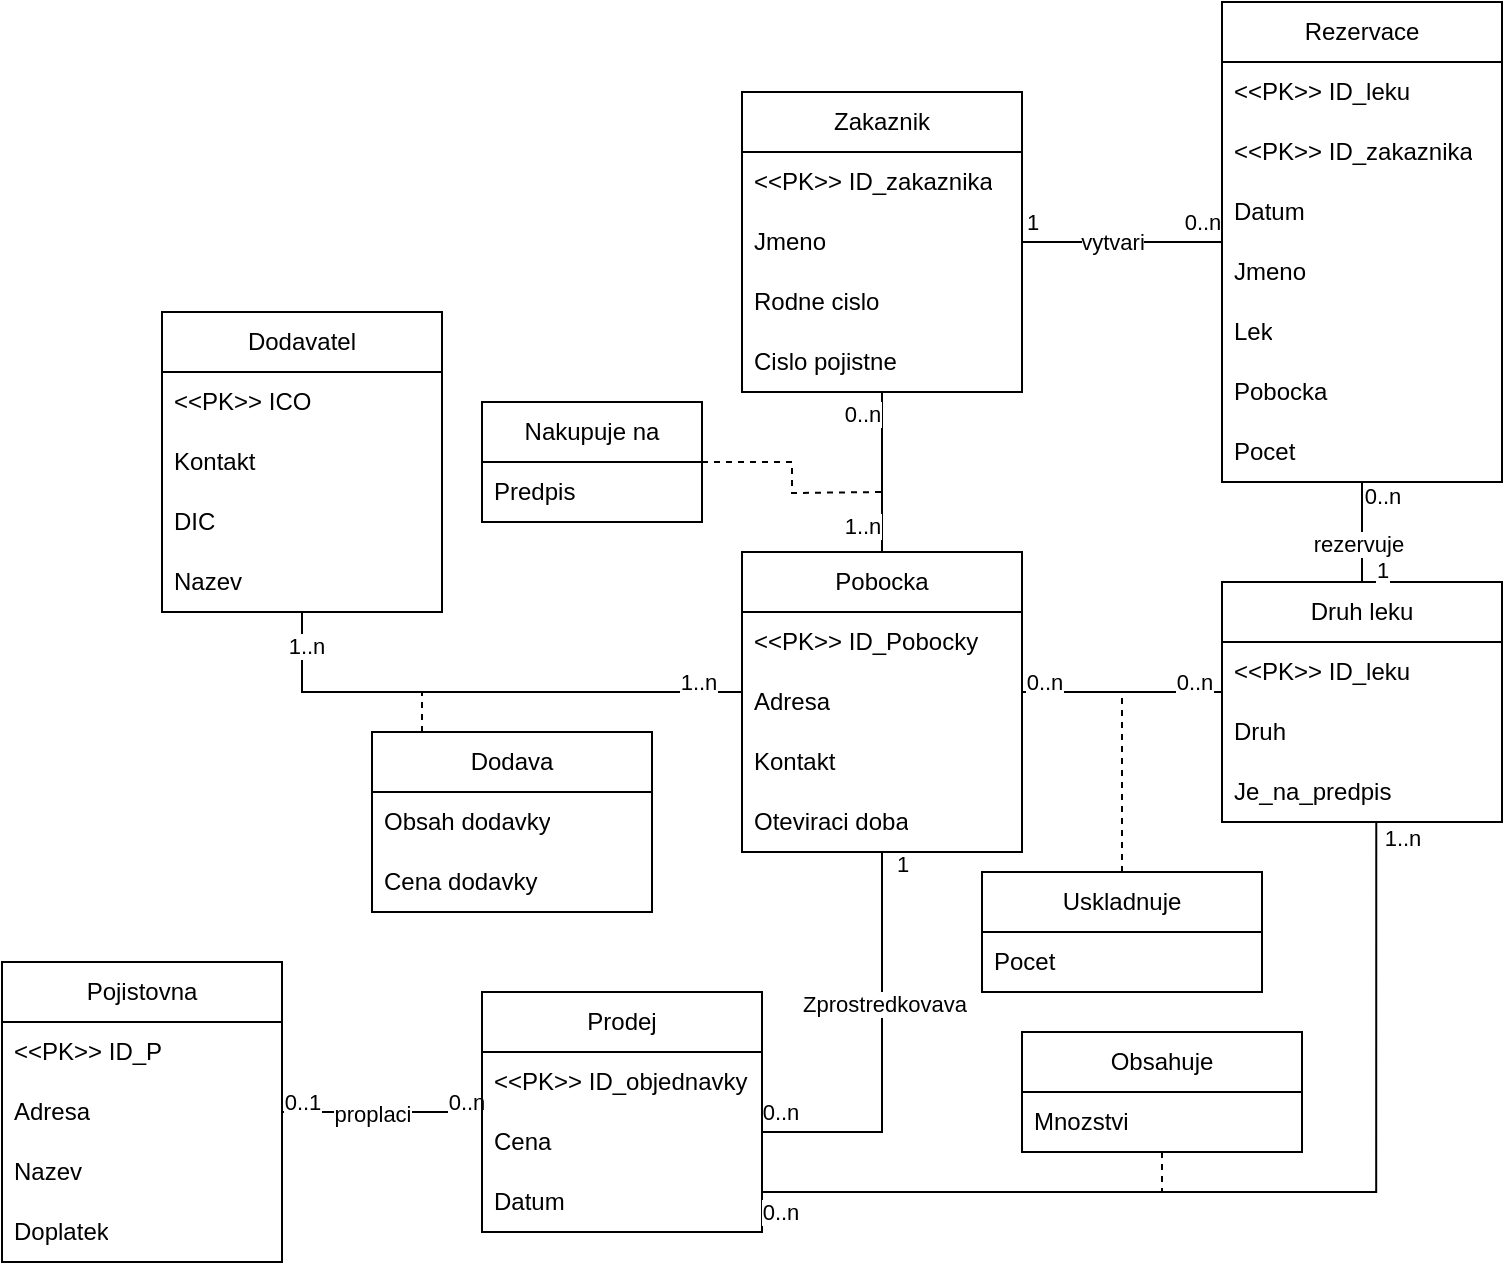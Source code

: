 <mxfile version="22.1.5" type="device">
  <diagram name="Page-1" id="rW5pz3Cs651HaqfLk-VX">
    <mxGraphModel dx="1366" dy="747" grid="1" gridSize="10" guides="1" tooltips="1" connect="1" arrows="1" fold="1" page="1" pageScale="1" pageWidth="850" pageHeight="1100" math="0" shadow="0">
      <root>
        <mxCell id="0" />
        <mxCell id="1" parent="0" />
        <mxCell id="Xvn0lViKlm9GvLylabK4-46" style="edgeStyle=orthogonalEdgeStyle;rounded=0;orthogonalLoop=1;jettySize=auto;html=1;endArrow=none;endFill=0;" parent="1" source="Xvn0lViKlm9GvLylabK4-1" target="Xvn0lViKlm9GvLylabK4-31" edge="1">
          <mxGeometry relative="1" as="geometry" />
        </mxCell>
        <mxCell id="Xvn0lViKlm9GvLylabK4-62" value="0..n" style="edgeLabel;html=1;align=center;verticalAlign=middle;resizable=0;points=[];" parent="Xvn0lViKlm9GvLylabK4-46" vertex="1" connectable="0">
          <mxGeometry x="0.873" relative="1" as="geometry">
            <mxPoint x="-2" y="-5" as="offset" />
          </mxGeometry>
        </mxCell>
        <mxCell id="Xvn0lViKlm9GvLylabK4-63" value="0..1" style="edgeLabel;html=1;align=center;verticalAlign=middle;resizable=0;points=[];" parent="Xvn0lViKlm9GvLylabK4-46" vertex="1" connectable="0">
          <mxGeometry x="-0.911" y="-1" relative="1" as="geometry">
            <mxPoint x="5" y="-6" as="offset" />
          </mxGeometry>
        </mxCell>
        <mxCell id="Xvn0lViKlm9GvLylabK4-64" value="proplaci" style="edgeLabel;html=1;align=center;verticalAlign=middle;resizable=0;points=[];" parent="Xvn0lViKlm9GvLylabK4-46" vertex="1" connectable="0">
          <mxGeometry x="-0.107" y="-1" relative="1" as="geometry">
            <mxPoint as="offset" />
          </mxGeometry>
        </mxCell>
        <mxCell id="Xvn0lViKlm9GvLylabK4-1" value="Pojistovna" style="swimlane;fontStyle=0;childLayout=stackLayout;horizontal=1;startSize=30;horizontalStack=0;resizeParent=1;resizeParentMax=0;resizeLast=0;collapsible=1;marginBottom=0;whiteSpace=wrap;html=1;" parent="1" vertex="1">
          <mxGeometry x="170" y="845" width="140" height="150" as="geometry" />
        </mxCell>
        <mxCell id="Xvn0lViKlm9GvLylabK4-2" value="&amp;lt;&amp;lt;PK&amp;gt;&amp;gt; ID_P" style="text;strokeColor=none;fillColor=none;align=left;verticalAlign=middle;spacingLeft=4;spacingRight=4;overflow=hidden;points=[[0,0.5],[1,0.5]];portConstraint=eastwest;rotatable=0;whiteSpace=wrap;html=1;" parent="Xvn0lViKlm9GvLylabK4-1" vertex="1">
          <mxGeometry y="30" width="140" height="30" as="geometry" />
        </mxCell>
        <mxCell id="Xvn0lViKlm9GvLylabK4-3" value="Adresa" style="text;strokeColor=none;fillColor=none;align=left;verticalAlign=middle;spacingLeft=4;spacingRight=4;overflow=hidden;points=[[0,0.5],[1,0.5]];portConstraint=eastwest;rotatable=0;whiteSpace=wrap;html=1;" parent="Xvn0lViKlm9GvLylabK4-1" vertex="1">
          <mxGeometry y="60" width="140" height="30" as="geometry" />
        </mxCell>
        <mxCell id="Xvn0lViKlm9GvLylabK4-4" value="Nazev" style="text;strokeColor=none;fillColor=none;align=left;verticalAlign=middle;spacingLeft=4;spacingRight=4;overflow=hidden;points=[[0,0.5],[1,0.5]];portConstraint=eastwest;rotatable=0;whiteSpace=wrap;html=1;" parent="Xvn0lViKlm9GvLylabK4-1" vertex="1">
          <mxGeometry y="90" width="140" height="30" as="geometry" />
        </mxCell>
        <mxCell id="Xvn0lViKlm9GvLylabK4-13" value="Doplatek" style="text;strokeColor=none;fillColor=none;align=left;verticalAlign=middle;spacingLeft=4;spacingRight=4;overflow=hidden;points=[[0,0.5],[1,0.5]];portConstraint=eastwest;rotatable=0;whiteSpace=wrap;html=1;" parent="Xvn0lViKlm9GvLylabK4-1" vertex="1">
          <mxGeometry y="120" width="140" height="30" as="geometry" />
        </mxCell>
        <mxCell id="Xvn0lViKlm9GvLylabK4-43" style="edgeStyle=orthogonalEdgeStyle;rounded=0;orthogonalLoop=1;jettySize=auto;html=1;endArrow=none;endFill=0;" parent="1" source="Xvn0lViKlm9GvLylabK4-5" target="Xvn0lViKlm9GvLylabK4-14" edge="1">
          <mxGeometry relative="1" as="geometry">
            <Array as="points">
              <mxPoint x="740" y="710" />
              <mxPoint x="740" y="710" />
            </Array>
          </mxGeometry>
        </mxCell>
        <mxCell id="Xvn0lViKlm9GvLylabK4-56" value="0..n" style="edgeLabel;html=1;align=center;verticalAlign=middle;resizable=0;points=[];" parent="Xvn0lViKlm9GvLylabK4-43" vertex="1" connectable="0">
          <mxGeometry x="0.782" y="-1" relative="1" as="geometry">
            <mxPoint y="-4" as="offset" />
          </mxGeometry>
        </mxCell>
        <mxCell id="Xvn0lViKlm9GvLylabK4-57" value="0..n" style="edgeLabel;html=1;align=center;verticalAlign=middle;resizable=0;points=[];" parent="Xvn0lViKlm9GvLylabK4-43" vertex="1" connectable="0">
          <mxGeometry x="-0.78" relative="1" as="geometry">
            <mxPoint x="-3" y="-5" as="offset" />
          </mxGeometry>
        </mxCell>
        <mxCell id="Xvn0lViKlm9GvLylabK4-5" value="Druh leku" style="swimlane;fontStyle=0;childLayout=stackLayout;horizontal=1;startSize=30;horizontalStack=0;resizeParent=1;resizeParentMax=0;resizeLast=0;collapsible=1;marginBottom=0;whiteSpace=wrap;html=1;" parent="1" vertex="1">
          <mxGeometry x="780" y="655" width="140" height="120" as="geometry" />
        </mxCell>
        <mxCell id="Xvn0lViKlm9GvLylabK4-6" value="&amp;lt;&amp;lt;PK&amp;gt;&amp;gt; ID_leku" style="text;strokeColor=none;fillColor=none;align=left;verticalAlign=middle;spacingLeft=4;spacingRight=4;overflow=hidden;points=[[0,0.5],[1,0.5]];portConstraint=eastwest;rotatable=0;whiteSpace=wrap;html=1;" parent="Xvn0lViKlm9GvLylabK4-5" vertex="1">
          <mxGeometry y="30" width="140" height="30" as="geometry" />
        </mxCell>
        <mxCell id="Xvn0lViKlm9GvLylabK4-7" value="Druh" style="text;strokeColor=none;fillColor=none;align=left;verticalAlign=middle;spacingLeft=4;spacingRight=4;overflow=hidden;points=[[0,0.5],[1,0.5]];portConstraint=eastwest;rotatable=0;whiteSpace=wrap;html=1;" parent="Xvn0lViKlm9GvLylabK4-5" vertex="1">
          <mxGeometry y="60" width="140" height="30" as="geometry" />
        </mxCell>
        <mxCell id="Xvn0lViKlm9GvLylabK4-8" value="Je_na_predpis" style="text;strokeColor=none;fillColor=none;align=left;verticalAlign=middle;spacingLeft=4;spacingRight=4;overflow=hidden;points=[[0,0.5],[1,0.5]];portConstraint=eastwest;rotatable=0;whiteSpace=wrap;html=1;" parent="Xvn0lViKlm9GvLylabK4-5" vertex="1">
          <mxGeometry y="90" width="140" height="30" as="geometry" />
        </mxCell>
        <mxCell id="Xvn0lViKlm9GvLylabK4-9" value="Zakaznik" style="swimlane;fontStyle=0;childLayout=stackLayout;horizontal=1;startSize=30;horizontalStack=0;resizeParent=1;resizeParentMax=0;resizeLast=0;collapsible=1;marginBottom=0;whiteSpace=wrap;html=1;" parent="1" vertex="1">
          <mxGeometry x="540" y="410" width="140" height="150" as="geometry" />
        </mxCell>
        <mxCell id="Xvn0lViKlm9GvLylabK4-10" value="&amp;lt;&amp;lt;PK&amp;gt;&amp;gt; ID_zakaznika" style="text;strokeColor=none;fillColor=none;align=left;verticalAlign=middle;spacingLeft=4;spacingRight=4;overflow=hidden;points=[[0,0.5],[1,0.5]];portConstraint=eastwest;rotatable=0;whiteSpace=wrap;html=1;" parent="Xvn0lViKlm9GvLylabK4-9" vertex="1">
          <mxGeometry y="30" width="140" height="30" as="geometry" />
        </mxCell>
        <mxCell id="Xvn0lViKlm9GvLylabK4-11" value="Jmeno" style="text;strokeColor=none;fillColor=none;align=left;verticalAlign=middle;spacingLeft=4;spacingRight=4;overflow=hidden;points=[[0,0.5],[1,0.5]];portConstraint=eastwest;rotatable=0;whiteSpace=wrap;html=1;" parent="Xvn0lViKlm9GvLylabK4-9" vertex="1">
          <mxGeometry y="60" width="140" height="30" as="geometry" />
        </mxCell>
        <mxCell id="Xvn0lViKlm9GvLylabK4-38" value="Rodne cislo" style="text;strokeColor=none;fillColor=none;align=left;verticalAlign=middle;spacingLeft=4;spacingRight=4;overflow=hidden;points=[[0,0.5],[1,0.5]];portConstraint=eastwest;rotatable=0;whiteSpace=wrap;html=1;" parent="Xvn0lViKlm9GvLylabK4-9" vertex="1">
          <mxGeometry y="90" width="140" height="30" as="geometry" />
        </mxCell>
        <mxCell id="Xvn0lViKlm9GvLylabK4-39" value="Cislo pojistne" style="text;strokeColor=none;fillColor=none;align=left;verticalAlign=middle;spacingLeft=4;spacingRight=4;overflow=hidden;points=[[0,0.5],[1,0.5]];portConstraint=eastwest;rotatable=0;whiteSpace=wrap;html=1;" parent="Xvn0lViKlm9GvLylabK4-9" vertex="1">
          <mxGeometry y="120" width="140" height="30" as="geometry" />
        </mxCell>
        <mxCell id="Xvn0lViKlm9GvLylabK4-41" style="edgeStyle=orthogonalEdgeStyle;rounded=0;orthogonalLoop=1;jettySize=auto;html=1;endArrow=none;endFill=0;" parent="1" source="Xvn0lViKlm9GvLylabK4-14" target="Xvn0lViKlm9GvLylabK4-31" edge="1">
          <mxGeometry relative="1" as="geometry">
            <Array as="points">
              <mxPoint x="610" y="930" />
            </Array>
          </mxGeometry>
        </mxCell>
        <mxCell id="Xvn0lViKlm9GvLylabK4-53" value="Zprostredkovava" style="edgeLabel;html=1;align=center;verticalAlign=middle;resizable=0;points=[];" parent="Xvn0lViKlm9GvLylabK4-41" vertex="1" connectable="0">
          <mxGeometry x="-0.241" y="1" relative="1" as="geometry">
            <mxPoint as="offset" />
          </mxGeometry>
        </mxCell>
        <mxCell id="Xvn0lViKlm9GvLylabK4-54" value="0..n" style="edgeLabel;html=1;align=center;verticalAlign=middle;resizable=0;points=[];" parent="Xvn0lViKlm9GvLylabK4-41" vertex="1" connectable="0">
          <mxGeometry x="0.942" y="1" relative="1" as="geometry">
            <mxPoint x="3" y="-11" as="offset" />
          </mxGeometry>
        </mxCell>
        <mxCell id="Xvn0lViKlm9GvLylabK4-55" value="1" style="edgeLabel;html=1;align=center;verticalAlign=middle;resizable=0;points=[];" parent="Xvn0lViKlm9GvLylabK4-41" vertex="1" connectable="0">
          <mxGeometry x="-0.944" y="1" relative="1" as="geometry">
            <mxPoint x="9" as="offset" />
          </mxGeometry>
        </mxCell>
        <mxCell id="Xvn0lViKlm9GvLylabK4-42" style="edgeStyle=orthogonalEdgeStyle;rounded=0;orthogonalLoop=1;jettySize=auto;html=1;endArrow=none;endFill=0;" parent="1" source="Xvn0lViKlm9GvLylabK4-14" target="Xvn0lViKlm9GvLylabK4-9" edge="1">
          <mxGeometry relative="1" as="geometry" />
        </mxCell>
        <mxCell id="Xvn0lViKlm9GvLylabK4-69" value="1..n" style="edgeLabel;html=1;align=center;verticalAlign=middle;resizable=0;points=[];" parent="Xvn0lViKlm9GvLylabK4-42" vertex="1" connectable="0">
          <mxGeometry x="-0.797" relative="1" as="geometry">
            <mxPoint x="-10" y="-5" as="offset" />
          </mxGeometry>
        </mxCell>
        <mxCell id="Xvn0lViKlm9GvLylabK4-70" value="0..n" style="edgeLabel;html=1;align=center;verticalAlign=middle;resizable=0;points=[];" parent="Xvn0lViKlm9GvLylabK4-42" vertex="1" connectable="0">
          <mxGeometry x="0.738" y="-1" relative="1" as="geometry">
            <mxPoint x="-11" as="offset" />
          </mxGeometry>
        </mxCell>
        <mxCell id="Xvn0lViKlm9GvLylabK4-14" value="Pobocka" style="swimlane;fontStyle=0;childLayout=stackLayout;horizontal=1;startSize=30;horizontalStack=0;resizeParent=1;resizeParentMax=0;resizeLast=0;collapsible=1;marginBottom=0;whiteSpace=wrap;html=1;" parent="1" vertex="1">
          <mxGeometry x="540" y="640" width="140" height="150" as="geometry" />
        </mxCell>
        <mxCell id="Xvn0lViKlm9GvLylabK4-15" value="&amp;lt;&amp;lt;PK&amp;gt;&amp;gt; ID_Pobocky" style="text;strokeColor=none;fillColor=none;align=left;verticalAlign=middle;spacingLeft=4;spacingRight=4;overflow=hidden;points=[[0,0.5],[1,0.5]];portConstraint=eastwest;rotatable=0;whiteSpace=wrap;html=1;" parent="Xvn0lViKlm9GvLylabK4-14" vertex="1">
          <mxGeometry y="30" width="140" height="30" as="geometry" />
        </mxCell>
        <mxCell id="Xvn0lViKlm9GvLylabK4-16" value="Adresa" style="text;strokeColor=none;fillColor=none;align=left;verticalAlign=middle;spacingLeft=4;spacingRight=4;overflow=hidden;points=[[0,0.5],[1,0.5]];portConstraint=eastwest;rotatable=0;whiteSpace=wrap;html=1;" parent="Xvn0lViKlm9GvLylabK4-14" vertex="1">
          <mxGeometry y="60" width="140" height="30" as="geometry" />
        </mxCell>
        <mxCell id="Xvn0lViKlm9GvLylabK4-17" value="Kontakt" style="text;strokeColor=none;fillColor=none;align=left;verticalAlign=middle;spacingLeft=4;spacingRight=4;overflow=hidden;points=[[0,0.5],[1,0.5]];portConstraint=eastwest;rotatable=0;whiteSpace=wrap;html=1;" parent="Xvn0lViKlm9GvLylabK4-14" vertex="1">
          <mxGeometry y="90" width="140" height="30" as="geometry" />
        </mxCell>
        <mxCell id="Xvn0lViKlm9GvLylabK4-18" value="Oteviraci doba" style="text;strokeColor=none;fillColor=none;align=left;verticalAlign=middle;spacingLeft=4;spacingRight=4;overflow=hidden;points=[[0,0.5],[1,0.5]];portConstraint=eastwest;rotatable=0;whiteSpace=wrap;html=1;" parent="Xvn0lViKlm9GvLylabK4-14" vertex="1">
          <mxGeometry y="120" width="140" height="30" as="geometry" />
        </mxCell>
        <mxCell id="Xvn0lViKlm9GvLylabK4-40" style="edgeStyle=orthogonalEdgeStyle;rounded=0;orthogonalLoop=1;jettySize=auto;html=1;endArrow=none;endFill=0;" parent="1" source="Xvn0lViKlm9GvLylabK4-19" target="Xvn0lViKlm9GvLylabK4-14" edge="1">
          <mxGeometry relative="1" as="geometry">
            <Array as="points">
              <mxPoint x="490" y="710" />
              <mxPoint x="490" y="710" />
            </Array>
          </mxGeometry>
        </mxCell>
        <mxCell id="Xvn0lViKlm9GvLylabK4-59" value="1..n" style="edgeLabel;html=1;align=center;verticalAlign=middle;resizable=0;points=[];" parent="Xvn0lViKlm9GvLylabK4-40" vertex="1" connectable="0">
          <mxGeometry x="0.829" y="-1" relative="1" as="geometry">
            <mxPoint y="-6" as="offset" />
          </mxGeometry>
        </mxCell>
        <mxCell id="Xvn0lViKlm9GvLylabK4-60" value="1..n" style="edgeLabel;html=1;align=center;verticalAlign=middle;resizable=0;points=[];" parent="Xvn0lViKlm9GvLylabK4-40" vertex="1" connectable="0">
          <mxGeometry x="-0.838" y="1" relative="1" as="geometry">
            <mxPoint x="1" y="-4" as="offset" />
          </mxGeometry>
        </mxCell>
        <mxCell id="Xvn0lViKlm9GvLylabK4-19" value="Dodavatel" style="swimlane;fontStyle=0;childLayout=stackLayout;horizontal=1;startSize=30;horizontalStack=0;resizeParent=1;resizeParentMax=0;resizeLast=0;collapsible=1;marginBottom=0;whiteSpace=wrap;html=1;" parent="1" vertex="1">
          <mxGeometry x="250" y="520" width="140" height="150" as="geometry" />
        </mxCell>
        <mxCell id="Xvn0lViKlm9GvLylabK4-20" value="&amp;lt;&amp;lt;PK&amp;gt;&amp;gt; ICO" style="text;strokeColor=none;fillColor=none;align=left;verticalAlign=middle;spacingLeft=4;spacingRight=4;overflow=hidden;points=[[0,0.5],[1,0.5]];portConstraint=eastwest;rotatable=0;whiteSpace=wrap;html=1;" parent="Xvn0lViKlm9GvLylabK4-19" vertex="1">
          <mxGeometry y="30" width="140" height="30" as="geometry" />
        </mxCell>
        <mxCell id="Xvn0lViKlm9GvLylabK4-21" value="Kontakt" style="text;strokeColor=none;fillColor=none;align=left;verticalAlign=middle;spacingLeft=4;spacingRight=4;overflow=hidden;points=[[0,0.5],[1,0.5]];portConstraint=eastwest;rotatable=0;whiteSpace=wrap;html=1;" parent="Xvn0lViKlm9GvLylabK4-19" vertex="1">
          <mxGeometry y="60" width="140" height="30" as="geometry" />
        </mxCell>
        <mxCell id="Xvn0lViKlm9GvLylabK4-22" value="DIC" style="text;strokeColor=none;fillColor=none;align=left;verticalAlign=middle;spacingLeft=4;spacingRight=4;overflow=hidden;points=[[0,0.5],[1,0.5]];portConstraint=eastwest;rotatable=0;whiteSpace=wrap;html=1;" parent="Xvn0lViKlm9GvLylabK4-19" vertex="1">
          <mxGeometry y="90" width="140" height="30" as="geometry" />
        </mxCell>
        <mxCell id="Xvn0lViKlm9GvLylabK4-23" value="Nazev" style="text;strokeColor=none;fillColor=none;align=left;verticalAlign=middle;spacingLeft=4;spacingRight=4;overflow=hidden;points=[[0,0.5],[1,0.5]];portConstraint=eastwest;rotatable=0;whiteSpace=wrap;html=1;" parent="Xvn0lViKlm9GvLylabK4-19" vertex="1">
          <mxGeometry y="120" width="140" height="30" as="geometry" />
        </mxCell>
        <mxCell id="Xvn0lViKlm9GvLylabK4-44" style="edgeStyle=orthogonalEdgeStyle;rounded=0;orthogonalLoop=1;jettySize=auto;html=1;endArrow=none;endFill=0;" parent="1" source="Xvn0lViKlm9GvLylabK4-24" target="Xvn0lViKlm9GvLylabK4-9" edge="1">
          <mxGeometry relative="1" as="geometry" />
        </mxCell>
        <mxCell id="Xvn0lViKlm9GvLylabK4-65" value="1" style="edgeLabel;html=1;align=center;verticalAlign=middle;resizable=0;points=[];" parent="Xvn0lViKlm9GvLylabK4-44" vertex="1" connectable="0">
          <mxGeometry x="0.908" y="1" relative="1" as="geometry">
            <mxPoint y="-11" as="offset" />
          </mxGeometry>
        </mxCell>
        <mxCell id="Xvn0lViKlm9GvLylabK4-66" value="0..n" style="edgeLabel;html=1;align=center;verticalAlign=middle;resizable=0;points=[];" parent="Xvn0lViKlm9GvLylabK4-44" vertex="1" connectable="0">
          <mxGeometry x="-0.835" y="-1" relative="1" as="geometry">
            <mxPoint x="-2" y="-9" as="offset" />
          </mxGeometry>
        </mxCell>
        <mxCell id="SVhH6kXUZ1VICZFZq0xj-1" value="vytvari" style="edgeLabel;html=1;align=center;verticalAlign=middle;resizable=0;points=[];" vertex="1" connectable="0" parent="Xvn0lViKlm9GvLylabK4-44">
          <mxGeometry x="0.112" relative="1" as="geometry">
            <mxPoint as="offset" />
          </mxGeometry>
        </mxCell>
        <mxCell id="Xvn0lViKlm9GvLylabK4-45" style="edgeStyle=orthogonalEdgeStyle;rounded=0;orthogonalLoop=1;jettySize=auto;html=1;endArrow=none;endFill=0;" parent="1" source="Xvn0lViKlm9GvLylabK4-24" target="Xvn0lViKlm9GvLylabK4-5" edge="1">
          <mxGeometry relative="1" as="geometry" />
        </mxCell>
        <mxCell id="Xvn0lViKlm9GvLylabK4-67" value="0..n" style="edgeLabel;html=1;align=center;verticalAlign=middle;resizable=0;points=[];" parent="Xvn0lViKlm9GvLylabK4-45" vertex="1" connectable="0">
          <mxGeometry x="-0.741" relative="1" as="geometry">
            <mxPoint x="10" as="offset" />
          </mxGeometry>
        </mxCell>
        <mxCell id="Xvn0lViKlm9GvLylabK4-68" value="1" style="edgeLabel;html=1;align=center;verticalAlign=middle;resizable=0;points=[];" parent="Xvn0lViKlm9GvLylabK4-45" vertex="1" connectable="0">
          <mxGeometry x="0.758" y="1" relative="1" as="geometry">
            <mxPoint x="9" as="offset" />
          </mxGeometry>
        </mxCell>
        <mxCell id="SVhH6kXUZ1VICZFZq0xj-2" value="rezervuje" style="edgeLabel;html=1;align=center;verticalAlign=middle;resizable=0;points=[];" vertex="1" connectable="0" parent="Xvn0lViKlm9GvLylabK4-45">
          <mxGeometry x="0.214" y="-2" relative="1" as="geometry">
            <mxPoint as="offset" />
          </mxGeometry>
        </mxCell>
        <mxCell id="Xvn0lViKlm9GvLylabK4-24" value="Rezervace" style="swimlane;fontStyle=0;childLayout=stackLayout;horizontal=1;startSize=30;horizontalStack=0;resizeParent=1;resizeParentMax=0;resizeLast=0;collapsible=1;marginBottom=0;whiteSpace=wrap;html=1;" parent="1" vertex="1">
          <mxGeometry x="780" y="365" width="140" height="240" as="geometry" />
        </mxCell>
        <mxCell id="Xvn0lViKlm9GvLylabK4-25" value="&amp;lt;&amp;lt;PK&amp;gt;&amp;gt; ID_leku" style="text;strokeColor=none;fillColor=none;align=left;verticalAlign=middle;spacingLeft=4;spacingRight=4;overflow=hidden;points=[[0,0.5],[1,0.5]];portConstraint=eastwest;rotatable=0;whiteSpace=wrap;html=1;" parent="Xvn0lViKlm9GvLylabK4-24" vertex="1">
          <mxGeometry y="30" width="140" height="30" as="geometry" />
        </mxCell>
        <mxCell id="Xvn0lViKlm9GvLylabK4-26" value="&amp;lt;&amp;lt;PK&amp;gt;&amp;gt; ID_zakaznika" style="text;strokeColor=none;fillColor=none;align=left;verticalAlign=middle;spacingLeft=4;spacingRight=4;overflow=hidden;points=[[0,0.5],[1,0.5]];portConstraint=eastwest;rotatable=0;whiteSpace=wrap;html=1;" parent="Xvn0lViKlm9GvLylabK4-24" vertex="1">
          <mxGeometry y="60" width="140" height="30" as="geometry" />
        </mxCell>
        <mxCell id="Xvn0lViKlm9GvLylabK4-27" value="Datum" style="text;strokeColor=none;fillColor=none;align=left;verticalAlign=middle;spacingLeft=4;spacingRight=4;overflow=hidden;points=[[0,0.5],[1,0.5]];portConstraint=eastwest;rotatable=0;whiteSpace=wrap;html=1;" parent="Xvn0lViKlm9GvLylabK4-24" vertex="1">
          <mxGeometry y="90" width="140" height="30" as="geometry" />
        </mxCell>
        <mxCell id="Xvn0lViKlm9GvLylabK4-28" value="Jmeno" style="text;strokeColor=none;fillColor=none;align=left;verticalAlign=middle;spacingLeft=4;spacingRight=4;overflow=hidden;points=[[0,0.5],[1,0.5]];portConstraint=eastwest;rotatable=0;whiteSpace=wrap;html=1;" parent="Xvn0lViKlm9GvLylabK4-24" vertex="1">
          <mxGeometry y="120" width="140" height="30" as="geometry" />
        </mxCell>
        <mxCell id="Xvn0lViKlm9GvLylabK4-29" value="Lek" style="text;strokeColor=none;fillColor=none;align=left;verticalAlign=middle;spacingLeft=4;spacingRight=4;overflow=hidden;points=[[0,0.5],[1,0.5]];portConstraint=eastwest;rotatable=0;whiteSpace=wrap;html=1;" parent="Xvn0lViKlm9GvLylabK4-24" vertex="1">
          <mxGeometry y="150" width="140" height="30" as="geometry" />
        </mxCell>
        <mxCell id="Xvn0lViKlm9GvLylabK4-30" value="Pobocka" style="text;strokeColor=none;fillColor=none;align=left;verticalAlign=middle;spacingLeft=4;spacingRight=4;overflow=hidden;points=[[0,0.5],[1,0.5]];portConstraint=eastwest;rotatable=0;whiteSpace=wrap;html=1;" parent="Xvn0lViKlm9GvLylabK4-24" vertex="1">
          <mxGeometry y="180" width="140" height="30" as="geometry" />
        </mxCell>
        <mxCell id="SVhH6kXUZ1VICZFZq0xj-3" value="Pocet" style="text;strokeColor=none;fillColor=none;align=left;verticalAlign=middle;spacingLeft=4;spacingRight=4;overflow=hidden;points=[[0,0.5],[1,0.5]];portConstraint=eastwest;rotatable=0;whiteSpace=wrap;html=1;" vertex="1" parent="Xvn0lViKlm9GvLylabK4-24">
          <mxGeometry y="210" width="140" height="30" as="geometry" />
        </mxCell>
        <mxCell id="Xvn0lViKlm9GvLylabK4-31" value="Prodej" style="swimlane;fontStyle=0;childLayout=stackLayout;horizontal=1;startSize=30;horizontalStack=0;resizeParent=1;resizeParentMax=0;resizeLast=0;collapsible=1;marginBottom=0;whiteSpace=wrap;html=1;" parent="1" vertex="1">
          <mxGeometry x="410" y="860" width="140" height="120" as="geometry" />
        </mxCell>
        <mxCell id="Xvn0lViKlm9GvLylabK4-32" value="&amp;lt;&amp;lt;PK&amp;gt;&amp;gt; ID_objednavky" style="text;strokeColor=none;fillColor=none;align=left;verticalAlign=middle;spacingLeft=4;spacingRight=4;overflow=hidden;points=[[0,0.5],[1,0.5]];portConstraint=eastwest;rotatable=0;whiteSpace=wrap;html=1;" parent="Xvn0lViKlm9GvLylabK4-31" vertex="1">
          <mxGeometry y="30" width="140" height="30" as="geometry" />
        </mxCell>
        <mxCell id="Xvn0lViKlm9GvLylabK4-33" value="Cena" style="text;strokeColor=none;fillColor=none;align=left;verticalAlign=middle;spacingLeft=4;spacingRight=4;overflow=hidden;points=[[0,0.5],[1,0.5]];portConstraint=eastwest;rotatable=0;whiteSpace=wrap;html=1;" parent="Xvn0lViKlm9GvLylabK4-31" vertex="1">
          <mxGeometry y="60" width="140" height="30" as="geometry" />
        </mxCell>
        <mxCell id="Xvn0lViKlm9GvLylabK4-35" value="Datum" style="text;strokeColor=none;fillColor=none;align=left;verticalAlign=middle;spacingLeft=4;spacingRight=4;overflow=hidden;points=[[0,0.5],[1,0.5]];portConstraint=eastwest;rotatable=0;whiteSpace=wrap;html=1;" parent="Xvn0lViKlm9GvLylabK4-31" vertex="1">
          <mxGeometry y="90" width="140" height="30" as="geometry" />
        </mxCell>
        <mxCell id="Xvn0lViKlm9GvLylabK4-76" style="edgeStyle=orthogonalEdgeStyle;rounded=0;orthogonalLoop=1;jettySize=auto;html=1;endArrow=none;endFill=0;dashed=1;" parent="1" source="Xvn0lViKlm9GvLylabK4-72" edge="1">
          <mxGeometry relative="1" as="geometry">
            <mxPoint x="730" y="710" as="targetPoint" />
          </mxGeometry>
        </mxCell>
        <mxCell id="Xvn0lViKlm9GvLylabK4-72" value="Uskladnuje" style="swimlane;fontStyle=0;childLayout=stackLayout;horizontal=1;startSize=30;horizontalStack=0;resizeParent=1;resizeParentMax=0;resizeLast=0;collapsible=1;marginBottom=0;whiteSpace=wrap;html=1;" parent="1" vertex="1">
          <mxGeometry x="660" y="800" width="140" height="60" as="geometry" />
        </mxCell>
        <mxCell id="Xvn0lViKlm9GvLylabK4-73" value="Pocet" style="text;strokeColor=none;fillColor=none;align=left;verticalAlign=middle;spacingLeft=4;spacingRight=4;overflow=hidden;points=[[0,0.5],[1,0.5]];portConstraint=eastwest;rotatable=0;whiteSpace=wrap;html=1;" parent="Xvn0lViKlm9GvLylabK4-72" vertex="1">
          <mxGeometry y="30" width="140" height="30" as="geometry" />
        </mxCell>
        <mxCell id="Xvn0lViKlm9GvLylabK4-81" style="edgeStyle=orthogonalEdgeStyle;rounded=0;orthogonalLoop=1;jettySize=auto;html=1;endArrow=none;endFill=0;dashed=1;" parent="1" source="Xvn0lViKlm9GvLylabK4-77" edge="1">
          <mxGeometry relative="1" as="geometry">
            <mxPoint x="380" y="710" as="targetPoint" />
            <Array as="points">
              <mxPoint x="380" y="760" />
              <mxPoint x="380" y="710" />
            </Array>
          </mxGeometry>
        </mxCell>
        <mxCell id="Xvn0lViKlm9GvLylabK4-77" value="Dodava" style="swimlane;fontStyle=0;childLayout=stackLayout;horizontal=1;startSize=30;horizontalStack=0;resizeParent=1;resizeParentMax=0;resizeLast=0;collapsible=1;marginBottom=0;whiteSpace=wrap;html=1;" parent="1" vertex="1">
          <mxGeometry x="355" y="730" width="140" height="90" as="geometry" />
        </mxCell>
        <mxCell id="Xvn0lViKlm9GvLylabK4-78" value="Obsah dodavky" style="text;strokeColor=none;fillColor=none;align=left;verticalAlign=middle;spacingLeft=4;spacingRight=4;overflow=hidden;points=[[0,0.5],[1,0.5]];portConstraint=eastwest;rotatable=0;whiteSpace=wrap;html=1;" parent="Xvn0lViKlm9GvLylabK4-77" vertex="1">
          <mxGeometry y="30" width="140" height="30" as="geometry" />
        </mxCell>
        <mxCell id="Xvn0lViKlm9GvLylabK4-80" value="Cena dodavky" style="text;strokeColor=none;fillColor=none;align=left;verticalAlign=middle;spacingLeft=4;spacingRight=4;overflow=hidden;points=[[0,0.5],[1,0.5]];portConstraint=eastwest;rotatable=0;whiteSpace=wrap;html=1;" parent="Xvn0lViKlm9GvLylabK4-77" vertex="1">
          <mxGeometry y="60" width="140" height="30" as="geometry" />
        </mxCell>
        <mxCell id="Xvn0lViKlm9GvLylabK4-86" style="edgeStyle=orthogonalEdgeStyle;rounded=0;orthogonalLoop=1;jettySize=auto;html=1;endArrow=none;endFill=0;dashed=1;" parent="1" source="Xvn0lViKlm9GvLylabK4-82" edge="1">
          <mxGeometry relative="1" as="geometry">
            <mxPoint x="610" y="610" as="targetPoint" />
          </mxGeometry>
        </mxCell>
        <mxCell id="Xvn0lViKlm9GvLylabK4-82" value="Nakupuje na" style="swimlane;fontStyle=0;childLayout=stackLayout;horizontal=1;startSize=30;horizontalStack=0;resizeParent=1;resizeParentMax=0;resizeLast=0;collapsible=1;marginBottom=0;whiteSpace=wrap;html=1;" parent="1" vertex="1">
          <mxGeometry x="410" y="565" width="110" height="60" as="geometry">
            <mxRectangle x="410" y="565" width="110" height="30" as="alternateBounds" />
          </mxGeometry>
        </mxCell>
        <mxCell id="Xvn0lViKlm9GvLylabK4-83" value="Predpis" style="text;strokeColor=none;fillColor=none;align=left;verticalAlign=middle;spacingLeft=4;spacingRight=4;overflow=hidden;points=[[0,0.5],[1,0.5]];portConstraint=eastwest;rotatable=0;whiteSpace=wrap;html=1;" parent="Xvn0lViKlm9GvLylabK4-82" vertex="1">
          <mxGeometry y="30" width="110" height="30" as="geometry" />
        </mxCell>
        <mxCell id="SVhH6kXUZ1VICZFZq0xj-4" style="edgeStyle=orthogonalEdgeStyle;rounded=0;orthogonalLoop=1;jettySize=auto;html=1;entryX=0.551;entryY=1.005;entryDx=0;entryDy=0;entryPerimeter=0;endArrow=none;endFill=0;" edge="1" parent="1" target="Xvn0lViKlm9GvLylabK4-8">
          <mxGeometry relative="1" as="geometry">
            <mxPoint x="550" y="965" as="sourcePoint" />
            <Array as="points">
              <mxPoint x="550" y="965" />
              <mxPoint x="550" y="960" />
              <mxPoint x="857" y="960" />
            </Array>
          </mxGeometry>
        </mxCell>
        <mxCell id="SVhH6kXUZ1VICZFZq0xj-6" value="1..n" style="edgeLabel;html=1;align=center;verticalAlign=middle;resizable=0;points=[];" vertex="1" connectable="0" parent="SVhH6kXUZ1VICZFZq0xj-4">
          <mxGeometry x="0.968" y="-3" relative="1" as="geometry">
            <mxPoint x="10" as="offset" />
          </mxGeometry>
        </mxCell>
        <mxCell id="SVhH6kXUZ1VICZFZq0xj-7" value="0..n" style="edgeLabel;html=1;align=center;verticalAlign=middle;resizable=0;points=[];" vertex="1" connectable="0" parent="SVhH6kXUZ1VICZFZq0xj-4">
          <mxGeometry x="-0.967" relative="1" as="geometry">
            <mxPoint x="6" y="10" as="offset" />
          </mxGeometry>
        </mxCell>
        <mxCell id="SVhH6kXUZ1VICZFZq0xj-12" style="edgeStyle=orthogonalEdgeStyle;rounded=0;orthogonalLoop=1;jettySize=auto;html=1;endArrow=none;endFill=0;dashed=1;" edge="1" parent="1" source="SVhH6kXUZ1VICZFZq0xj-8">
          <mxGeometry relative="1" as="geometry">
            <mxPoint x="750" y="960" as="targetPoint" />
          </mxGeometry>
        </mxCell>
        <mxCell id="SVhH6kXUZ1VICZFZq0xj-8" value="Obsahuje" style="swimlane;fontStyle=0;childLayout=stackLayout;horizontal=1;startSize=30;horizontalStack=0;resizeParent=1;resizeParentMax=0;resizeLast=0;collapsible=1;marginBottom=0;whiteSpace=wrap;html=1;" vertex="1" parent="1">
          <mxGeometry x="680" y="880" width="140" height="60" as="geometry" />
        </mxCell>
        <mxCell id="SVhH6kXUZ1VICZFZq0xj-9" value="Mnozstvi" style="text;strokeColor=none;fillColor=none;align=left;verticalAlign=middle;spacingLeft=4;spacingRight=4;overflow=hidden;points=[[0,0.5],[1,0.5]];portConstraint=eastwest;rotatable=0;whiteSpace=wrap;html=1;" vertex="1" parent="SVhH6kXUZ1VICZFZq0xj-8">
          <mxGeometry y="30" width="140" height="30" as="geometry" />
        </mxCell>
      </root>
    </mxGraphModel>
  </diagram>
</mxfile>
